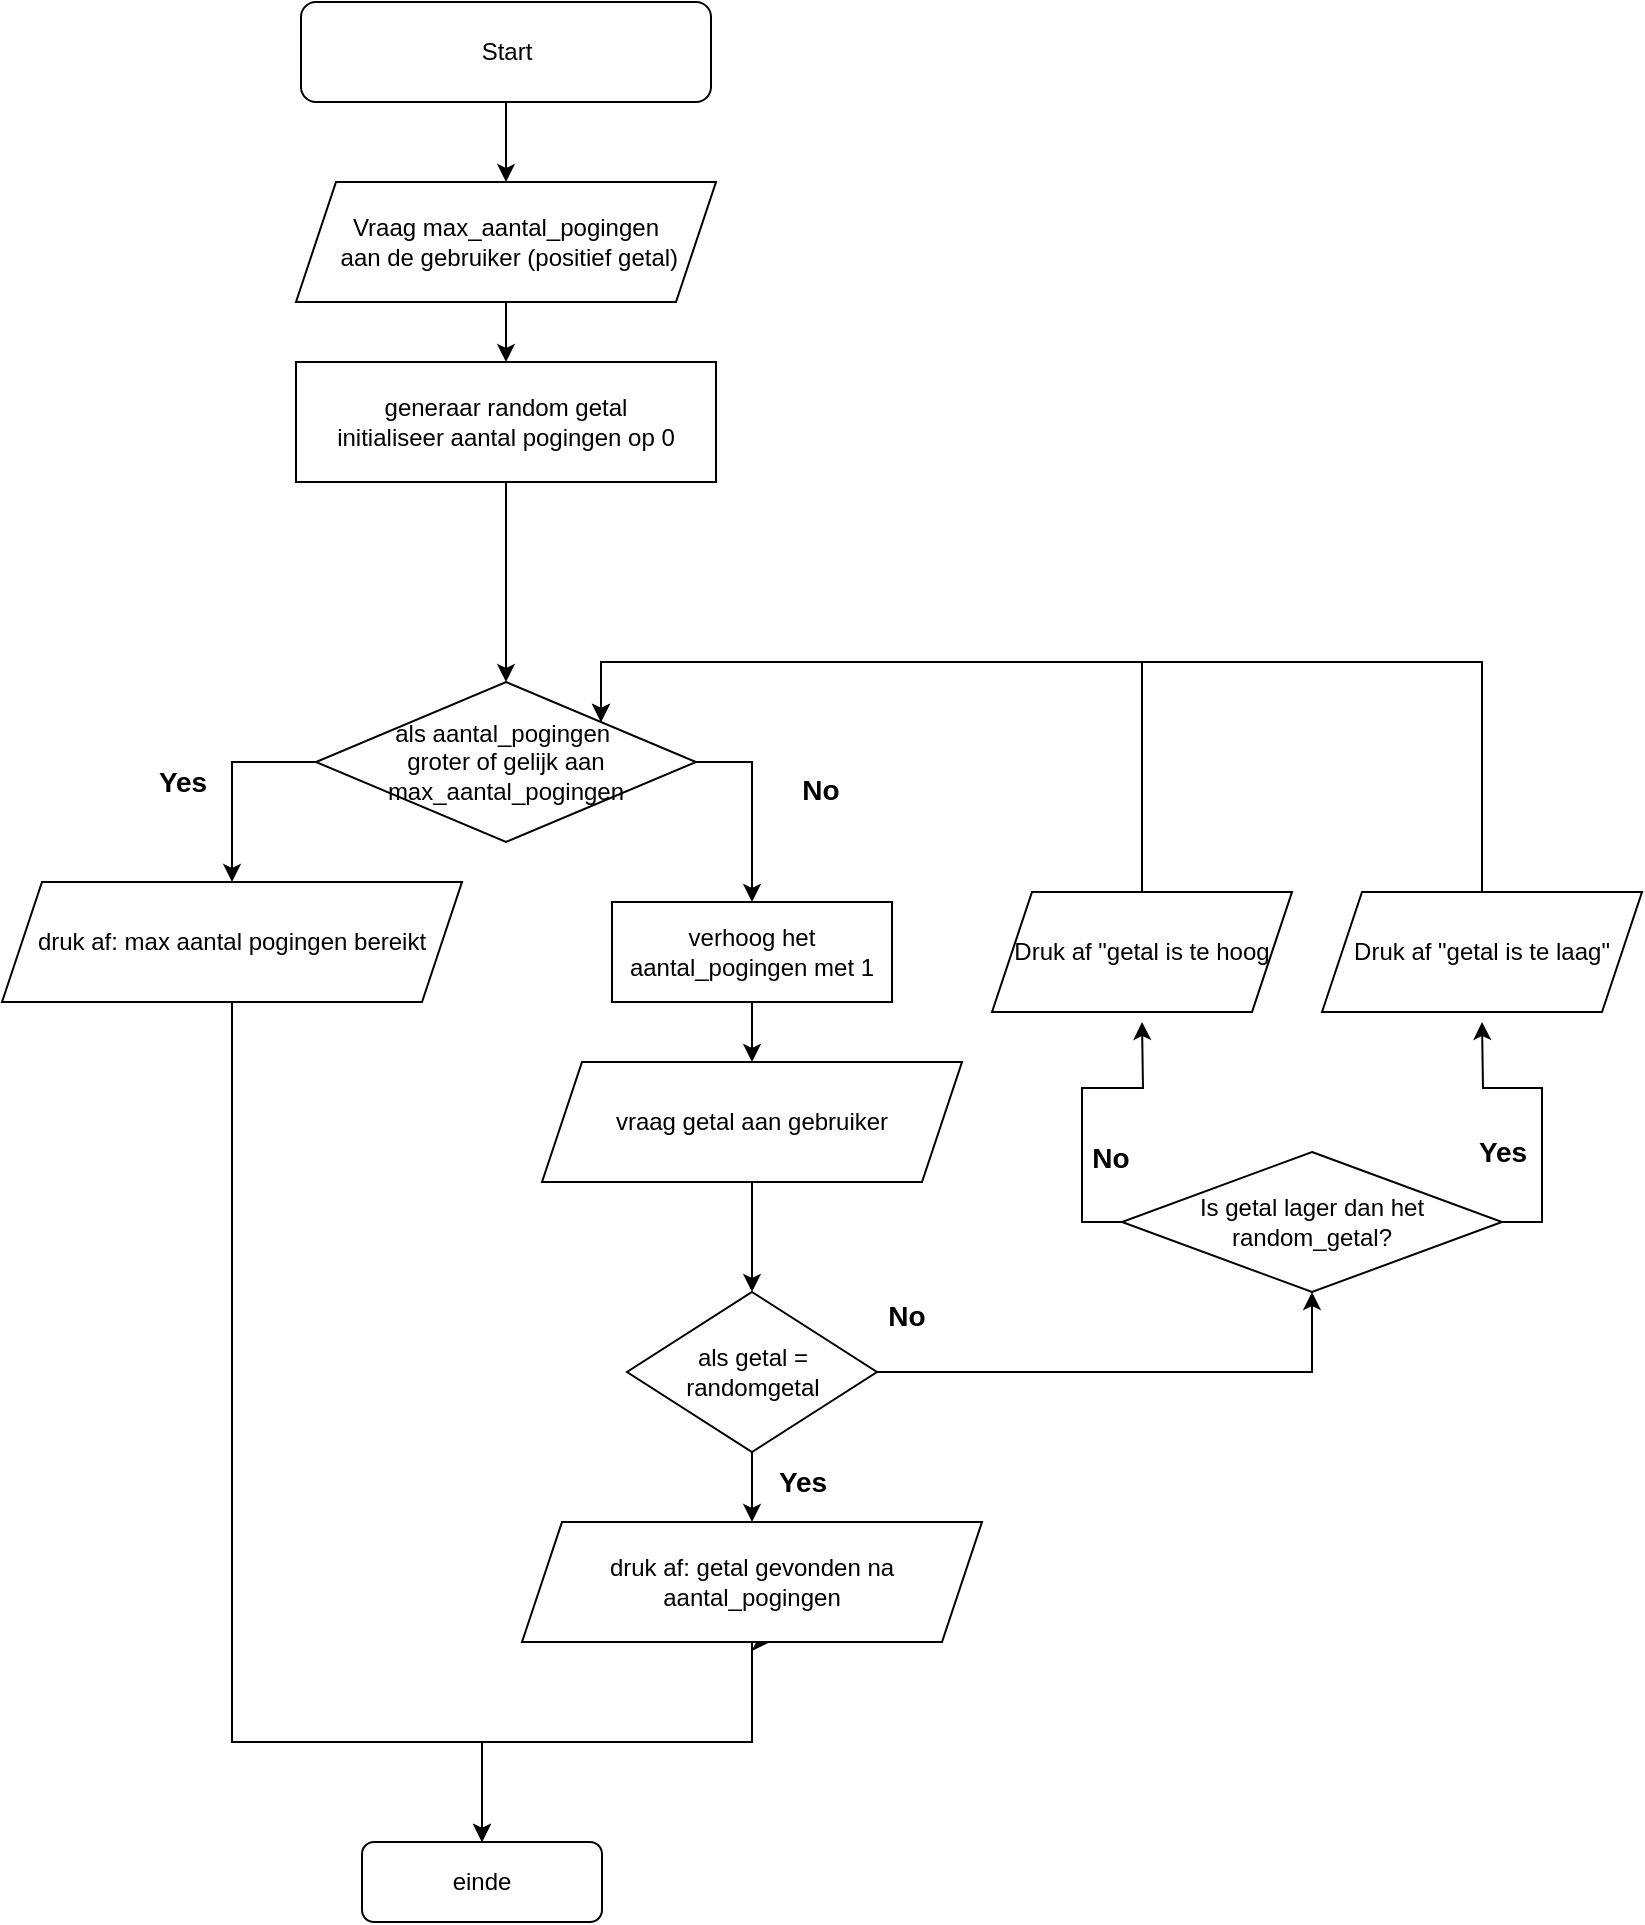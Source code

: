 <mxfile version="24.8.6">
  <diagram name="Page-1" id="eVvW2JaD4IPm_MehrP5j">
    <mxGraphModel dx="1496" dy="1731" grid="1" gridSize="10" guides="1" tooltips="1" connect="1" arrows="1" fold="1" page="1" pageScale="1" pageWidth="850" pageHeight="1100" math="0" shadow="0">
      <root>
        <mxCell id="0" />
        <mxCell id="1" parent="0" />
        <mxCell id="UcOkbDM3o_6liZAEe9FU-47" style="edgeStyle=orthogonalEdgeStyle;rounded=0;orthogonalLoop=1;jettySize=auto;html=1;exitX=0.5;exitY=1;exitDx=0;exitDy=0;entryX=0.5;entryY=0;entryDx=0;entryDy=0;" edge="1" parent="1" source="UcOkbDM3o_6liZAEe9FU-2" target="UcOkbDM3o_6liZAEe9FU-5">
          <mxGeometry relative="1" as="geometry" />
        </mxCell>
        <mxCell id="UcOkbDM3o_6liZAEe9FU-2" value="Start" style="rounded=1;whiteSpace=wrap;html=1;" vertex="1" parent="1">
          <mxGeometry x="169.5" y="-1080" width="205" height="50" as="geometry" />
        </mxCell>
        <mxCell id="UcOkbDM3o_6liZAEe9FU-4" value="generaar random getal&lt;div&gt;initialiseer aantal pogingen op 0&lt;/div&gt;" style="rounded=0;whiteSpace=wrap;html=1;" vertex="1" parent="1">
          <mxGeometry x="167" y="-900" width="210" height="60" as="geometry" />
        </mxCell>
        <mxCell id="UcOkbDM3o_6liZAEe9FU-45" style="edgeStyle=orthogonalEdgeStyle;rounded=0;orthogonalLoop=1;jettySize=auto;html=1;exitX=0.5;exitY=1;exitDx=0;exitDy=0;entryX=0.5;entryY=0;entryDx=0;entryDy=0;" edge="1" parent="1" source="UcOkbDM3o_6liZAEe9FU-5" target="UcOkbDM3o_6liZAEe9FU-4">
          <mxGeometry relative="1" as="geometry" />
        </mxCell>
        <mxCell id="UcOkbDM3o_6liZAEe9FU-5" value="Vraag max_aantal_pogingen&lt;div&gt;&amp;nbsp;aan de gebruiker (positief getal)&lt;/div&gt;" style="shape=parallelogram;perimeter=parallelogramPerimeter;whiteSpace=wrap;html=1;fixedSize=1;" vertex="1" parent="1">
          <mxGeometry x="167" y="-990" width="210" height="60" as="geometry" />
        </mxCell>
        <mxCell id="UcOkbDM3o_6liZAEe9FU-7" value="" style="edgeStyle=orthogonalEdgeStyle;rounded=0;orthogonalLoop=1;jettySize=auto;html=1;" edge="1" parent="1" source="UcOkbDM3o_6liZAEe9FU-8" target="UcOkbDM3o_6liZAEe9FU-10">
          <mxGeometry relative="1" as="geometry" />
        </mxCell>
        <mxCell id="UcOkbDM3o_6liZAEe9FU-36" value="Yes" style="edgeLabel;html=1;align=center;verticalAlign=middle;resizable=0;points=[];fontStyle=1;fontSize=14;" vertex="1" connectable="0" parent="UcOkbDM3o_6liZAEe9FU-7">
          <mxGeometry x="-0.22" y="1" relative="1" as="geometry">
            <mxPoint x="-286" y="-353" as="offset" />
          </mxGeometry>
        </mxCell>
        <mxCell id="UcOkbDM3o_6liZAEe9FU-97" style="edgeStyle=orthogonalEdgeStyle;rounded=0;orthogonalLoop=1;jettySize=auto;html=1;exitX=1;exitY=0.5;exitDx=0;exitDy=0;entryX=0.5;entryY=1;entryDx=0;entryDy=0;" edge="1" parent="1" source="UcOkbDM3o_6liZAEe9FU-8" target="UcOkbDM3o_6liZAEe9FU-14">
          <mxGeometry relative="1" as="geometry" />
        </mxCell>
        <mxCell id="UcOkbDM3o_6liZAEe9FU-8" value="als getal = randomgetal" style="rhombus;whiteSpace=wrap;html=1;" vertex="1" parent="1">
          <mxGeometry x="332.5" y="-435" width="125" height="80" as="geometry" />
        </mxCell>
        <mxCell id="UcOkbDM3o_6liZAEe9FU-9" value="" style="edgeStyle=orthogonalEdgeStyle;rounded=0;orthogonalLoop=1;jettySize=auto;html=1;" edge="1" parent="1" source="UcOkbDM3o_6liZAEe9FU-10" target="UcOkbDM3o_6liZAEe9FU-11">
          <mxGeometry relative="1" as="geometry" />
        </mxCell>
        <mxCell id="UcOkbDM3o_6liZAEe9FU-88" style="edgeStyle=orthogonalEdgeStyle;rounded=0;orthogonalLoop=1;jettySize=auto;html=1;exitX=0.5;exitY=1;exitDx=0;exitDy=0;" edge="1" parent="1" source="UcOkbDM3o_6liZAEe9FU-10">
          <mxGeometry relative="1" as="geometry">
            <mxPoint x="404" y="-260" as="targetPoint" />
          </mxGeometry>
        </mxCell>
        <mxCell id="UcOkbDM3o_6liZAEe9FU-10" value="druk af: getal gevonden na aantal_pogingen" style="shape=parallelogram;perimeter=parallelogramPerimeter;whiteSpace=wrap;html=1;fixedSize=1;" vertex="1" parent="1">
          <mxGeometry x="280" y="-320" width="230" height="60" as="geometry" />
        </mxCell>
        <mxCell id="UcOkbDM3o_6liZAEe9FU-11" value="einde" style="rounded=1;whiteSpace=wrap;html=1;" vertex="1" parent="1">
          <mxGeometry x="200" y="-160" width="120" height="40" as="geometry" />
        </mxCell>
        <mxCell id="UcOkbDM3o_6liZAEe9FU-99" style="edgeStyle=orthogonalEdgeStyle;rounded=0;orthogonalLoop=1;jettySize=auto;html=1;exitX=1;exitY=0.5;exitDx=0;exitDy=0;" edge="1" parent="1" source="UcOkbDM3o_6liZAEe9FU-14">
          <mxGeometry relative="1" as="geometry">
            <mxPoint x="760" y="-570" as="targetPoint" />
          </mxGeometry>
        </mxCell>
        <mxCell id="UcOkbDM3o_6liZAEe9FU-100" style="edgeStyle=orthogonalEdgeStyle;rounded=0;orthogonalLoop=1;jettySize=auto;html=1;exitX=0;exitY=0.5;exitDx=0;exitDy=0;" edge="1" parent="1" source="UcOkbDM3o_6liZAEe9FU-14">
          <mxGeometry relative="1" as="geometry">
            <mxPoint x="590" y="-570" as="targetPoint" />
          </mxGeometry>
        </mxCell>
        <mxCell id="UcOkbDM3o_6liZAEe9FU-14" value="Is getal lager dan het random_getal?" style="rhombus;whiteSpace=wrap;html=1;" vertex="1" parent="1">
          <mxGeometry x="580" y="-505" width="190" height="70" as="geometry" />
        </mxCell>
        <mxCell id="UcOkbDM3o_6liZAEe9FU-96" style="edgeStyle=orthogonalEdgeStyle;rounded=0;orthogonalLoop=1;jettySize=auto;html=1;exitX=0.5;exitY=0;exitDx=0;exitDy=0;entryX=1;entryY=0;entryDx=0;entryDy=0;" edge="1" parent="1" source="UcOkbDM3o_6liZAEe9FU-15" target="UcOkbDM3o_6liZAEe9FU-25">
          <mxGeometry relative="1" as="geometry">
            <Array as="points">
              <mxPoint x="760" y="-750" />
              <mxPoint x="320" y="-750" />
            </Array>
          </mxGeometry>
        </mxCell>
        <mxCell id="UcOkbDM3o_6liZAEe9FU-15" value="Druk af &quot;getal is te laag&quot;" style="shape=parallelogram;perimeter=parallelogramPerimeter;whiteSpace=wrap;html=1;fixedSize=1;" vertex="1" parent="1">
          <mxGeometry x="680" y="-635" width="160" height="60" as="geometry" />
        </mxCell>
        <mxCell id="UcOkbDM3o_6liZAEe9FU-95" style="edgeStyle=orthogonalEdgeStyle;rounded=0;orthogonalLoop=1;jettySize=auto;html=1;exitX=0.5;exitY=0;exitDx=0;exitDy=0;entryX=1;entryY=0;entryDx=0;entryDy=0;" edge="1" parent="1" source="UcOkbDM3o_6liZAEe9FU-16" target="UcOkbDM3o_6liZAEe9FU-25">
          <mxGeometry relative="1" as="geometry">
            <Array as="points">
              <mxPoint x="590" y="-750" />
              <mxPoint x="320" y="-750" />
            </Array>
          </mxGeometry>
        </mxCell>
        <mxCell id="UcOkbDM3o_6liZAEe9FU-16" value="Druk af &quot;getal is te hoog" style="shape=parallelogram;perimeter=parallelogramPerimeter;whiteSpace=wrap;html=1;fixedSize=1;" vertex="1" parent="1">
          <mxGeometry x="515" y="-635" width="150" height="60" as="geometry" />
        </mxCell>
        <mxCell id="UcOkbDM3o_6liZAEe9FU-89" style="edgeStyle=orthogonalEdgeStyle;rounded=0;orthogonalLoop=1;jettySize=auto;html=1;exitX=0.5;exitY=1;exitDx=0;exitDy=0;entryX=0.5;entryY=0;entryDx=0;entryDy=0;" edge="1" parent="1" source="UcOkbDM3o_6liZAEe9FU-27" target="UcOkbDM3o_6liZAEe9FU-11">
          <mxGeometry relative="1" as="geometry">
            <Array as="points">
              <mxPoint x="135" y="-210" />
              <mxPoint x="260" y="-210" />
            </Array>
          </mxGeometry>
        </mxCell>
        <mxCell id="UcOkbDM3o_6liZAEe9FU-27" value="druk af: max aantal pogingen bereikt" style="shape=parallelogram;perimeter=parallelogramPerimeter;whiteSpace=wrap;html=1;fixedSize=1;" vertex="1" parent="1">
          <mxGeometry x="20" y="-640" width="230" height="60" as="geometry" />
        </mxCell>
        <mxCell id="UcOkbDM3o_6liZAEe9FU-93" style="edgeStyle=orthogonalEdgeStyle;rounded=0;orthogonalLoop=1;jettySize=auto;html=1;exitX=0.5;exitY=1;exitDx=0;exitDy=0;entryX=0.5;entryY=0;entryDx=0;entryDy=0;" edge="1" parent="1" source="UcOkbDM3o_6liZAEe9FU-48" target="UcOkbDM3o_6liZAEe9FU-12">
          <mxGeometry relative="1" as="geometry" />
        </mxCell>
        <mxCell id="UcOkbDM3o_6liZAEe9FU-48" value="verhoog het aantal_pogingen met 1" style="rounded=0;whiteSpace=wrap;html=1;" vertex="1" parent="1">
          <mxGeometry x="325" y="-630" width="140" height="50" as="geometry" />
        </mxCell>
        <mxCell id="UcOkbDM3o_6liZAEe9FU-61" value="" style="edgeStyle=orthogonalEdgeStyle;rounded=0;orthogonalLoop=1;jettySize=auto;html=1;exitX=0.5;exitY=1;exitDx=0;exitDy=0;entryX=0.5;entryY=0;entryDx=0;entryDy=0;" edge="1" parent="1" source="UcOkbDM3o_6liZAEe9FU-4" target="UcOkbDM3o_6liZAEe9FU-25">
          <mxGeometry relative="1" as="geometry">
            <mxPoint x="299.5" y="-670" as="sourcePoint" />
            <mxPoint x="304.5" y="-510" as="targetPoint" />
          </mxGeometry>
        </mxCell>
        <mxCell id="UcOkbDM3o_6liZAEe9FU-81" style="edgeStyle=orthogonalEdgeStyle;rounded=0;orthogonalLoop=1;jettySize=auto;html=1;exitX=0;exitY=0.5;exitDx=0;exitDy=0;entryX=0.5;entryY=0;entryDx=0;entryDy=0;" edge="1" parent="1" source="UcOkbDM3o_6liZAEe9FU-25" target="UcOkbDM3o_6liZAEe9FU-27">
          <mxGeometry relative="1" as="geometry" />
        </mxCell>
        <mxCell id="UcOkbDM3o_6liZAEe9FU-94" style="edgeStyle=orthogonalEdgeStyle;rounded=0;orthogonalLoop=1;jettySize=auto;html=1;exitX=1;exitY=0.5;exitDx=0;exitDy=0;entryX=0.5;entryY=0;entryDx=0;entryDy=0;" edge="1" parent="1" source="UcOkbDM3o_6liZAEe9FU-25" target="UcOkbDM3o_6liZAEe9FU-48">
          <mxGeometry relative="1" as="geometry" />
        </mxCell>
        <mxCell id="UcOkbDM3o_6liZAEe9FU-25" value="als aantal_pogingen&amp;nbsp;&lt;div&gt;groter of gelijk aan max_aantal_pogingen&lt;/div&gt;" style="rhombus;whiteSpace=wrap;html=1;" vertex="1" parent="1">
          <mxGeometry x="177" y="-740" width="190" height="80" as="geometry" />
        </mxCell>
        <mxCell id="UcOkbDM3o_6liZAEe9FU-84" style="edgeStyle=orthogonalEdgeStyle;rounded=0;orthogonalLoop=1;jettySize=auto;html=1;exitX=0.5;exitY=1;exitDx=0;exitDy=0;entryX=0.5;entryY=0;entryDx=0;entryDy=0;" edge="1" parent="1" source="UcOkbDM3o_6liZAEe9FU-12" target="UcOkbDM3o_6liZAEe9FU-8">
          <mxGeometry relative="1" as="geometry" />
        </mxCell>
        <mxCell id="UcOkbDM3o_6liZAEe9FU-12" value="vraag getal aan gebruiker" style="shape=parallelogram;perimeter=parallelogramPerimeter;whiteSpace=wrap;html=1;fixedSize=1;" vertex="1" parent="1">
          <mxGeometry x="290" y="-550" width="210" height="60" as="geometry" />
        </mxCell>
        <mxCell id="UcOkbDM3o_6liZAEe9FU-64" value="No" style="edgeLabel;html=1;align=center;verticalAlign=middle;resizable=0;points=[];fontStyle=1;fontSize=14;" vertex="1" connectable="0" parent="1">
          <mxGeometry x="420.0" y="-700.004" as="geometry">
            <mxPoint x="9" y="14" as="offset" />
          </mxGeometry>
        </mxCell>
        <mxCell id="UcOkbDM3o_6liZAEe9FU-72" value="No" style="edgeLabel;html=1;align=center;verticalAlign=middle;resizable=0;points=[];fontStyle=1;fontSize=14;" vertex="1" connectable="0" parent="1">
          <mxGeometry x="470.0" y="-420.004" as="geometry">
            <mxPoint x="2" y="-3" as="offset" />
          </mxGeometry>
        </mxCell>
        <mxCell id="UcOkbDM3o_6liZAEe9FU-73" value="Yes" style="edgeLabel;html=1;align=center;verticalAlign=middle;resizable=0;points=[];fontStyle=1;fontSize=14;" vertex="1" connectable="0" parent="1">
          <mxGeometry x="420" y="-340.004" as="geometry" />
        </mxCell>
        <mxCell id="UcOkbDM3o_6liZAEe9FU-74" value="Yes" style="edgeLabel;html=1;align=center;verticalAlign=middle;resizable=0;points=[];fontStyle=1;fontSize=14;" vertex="1" connectable="0" parent="1">
          <mxGeometry x="770" y="-505.004" as="geometry" />
        </mxCell>
        <mxCell id="UcOkbDM3o_6liZAEe9FU-75" value="No" style="edgeLabel;html=1;align=center;verticalAlign=middle;resizable=0;points=[];fontStyle=1;fontSize=14;" vertex="1" connectable="0" parent="1">
          <mxGeometry x="590.0" y="-490.004" as="geometry">
            <mxPoint x="-16" y="-12" as="offset" />
          </mxGeometry>
        </mxCell>
      </root>
    </mxGraphModel>
  </diagram>
</mxfile>
